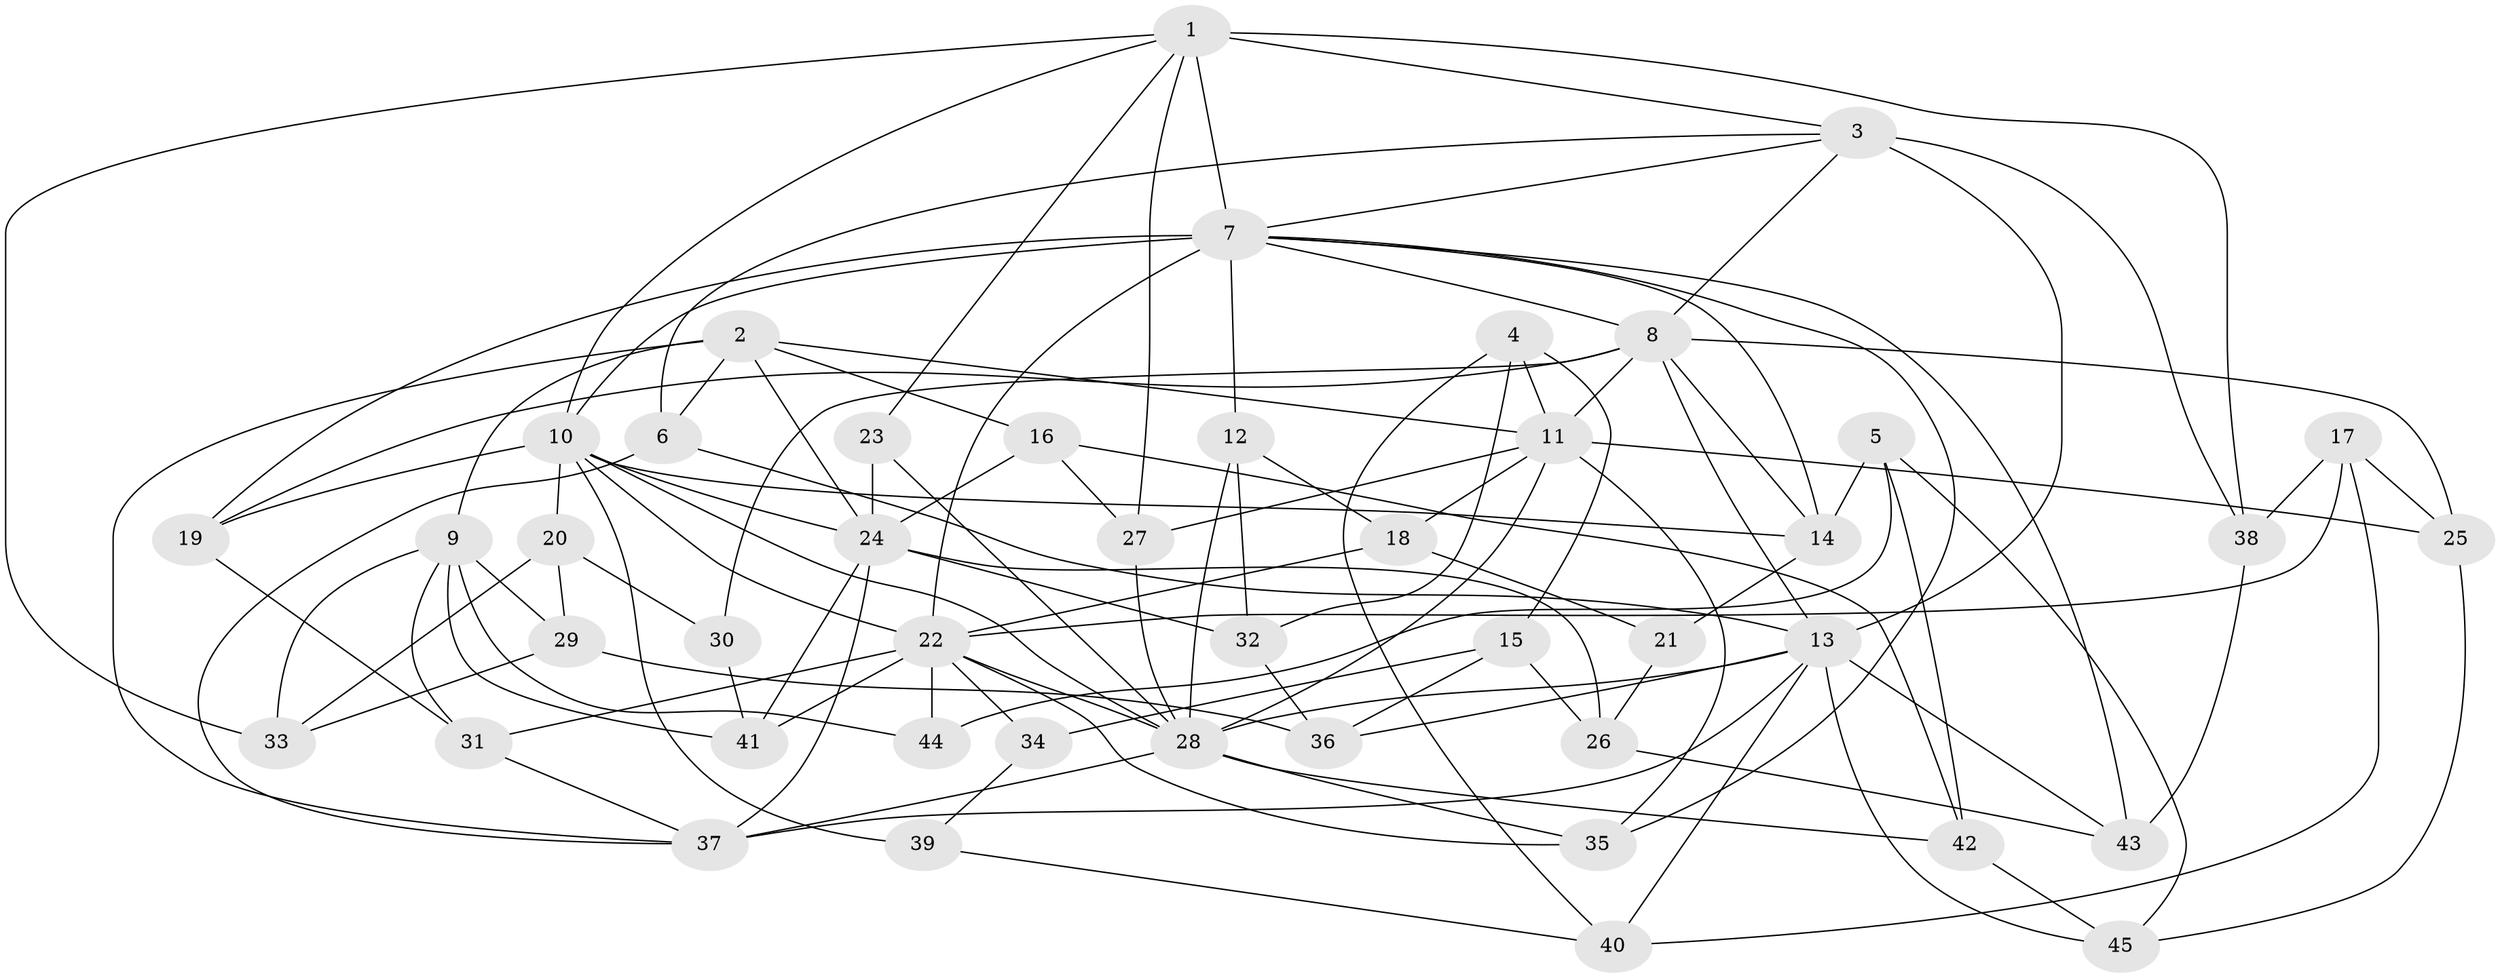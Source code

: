 // original degree distribution, {4: 1.0}
// Generated by graph-tools (version 1.1) at 2025/37/03/09/25 02:37:56]
// undirected, 45 vertices, 113 edges
graph export_dot {
graph [start="1"]
  node [color=gray90,style=filled];
  1;
  2;
  3;
  4;
  5;
  6;
  7;
  8;
  9;
  10;
  11;
  12;
  13;
  14;
  15;
  16;
  17;
  18;
  19;
  20;
  21;
  22;
  23;
  24;
  25;
  26;
  27;
  28;
  29;
  30;
  31;
  32;
  33;
  34;
  35;
  36;
  37;
  38;
  39;
  40;
  41;
  42;
  43;
  44;
  45;
  1 -- 3 [weight=1.0];
  1 -- 7 [weight=2.0];
  1 -- 10 [weight=1.0];
  1 -- 23 [weight=1.0];
  1 -- 27 [weight=1.0];
  1 -- 33 [weight=1.0];
  1 -- 38 [weight=1.0];
  2 -- 6 [weight=1.0];
  2 -- 9 [weight=3.0];
  2 -- 11 [weight=1.0];
  2 -- 16 [weight=1.0];
  2 -- 24 [weight=2.0];
  2 -- 37 [weight=2.0];
  3 -- 6 [weight=1.0];
  3 -- 7 [weight=1.0];
  3 -- 8 [weight=1.0];
  3 -- 13 [weight=3.0];
  3 -- 38 [weight=1.0];
  4 -- 11 [weight=1.0];
  4 -- 15 [weight=1.0];
  4 -- 32 [weight=1.0];
  4 -- 40 [weight=1.0];
  5 -- 14 [weight=1.0];
  5 -- 42 [weight=1.0];
  5 -- 44 [weight=1.0];
  5 -- 45 [weight=1.0];
  6 -- 13 [weight=1.0];
  6 -- 37 [weight=1.0];
  7 -- 8 [weight=1.0];
  7 -- 10 [weight=2.0];
  7 -- 12 [weight=1.0];
  7 -- 14 [weight=1.0];
  7 -- 19 [weight=1.0];
  7 -- 22 [weight=1.0];
  7 -- 35 [weight=1.0];
  7 -- 43 [weight=1.0];
  8 -- 11 [weight=2.0];
  8 -- 13 [weight=1.0];
  8 -- 14 [weight=3.0];
  8 -- 19 [weight=1.0];
  8 -- 25 [weight=1.0];
  8 -- 30 [weight=2.0];
  9 -- 29 [weight=1.0];
  9 -- 31 [weight=1.0];
  9 -- 33 [weight=1.0];
  9 -- 41 [weight=1.0];
  9 -- 44 [weight=1.0];
  10 -- 14 [weight=1.0];
  10 -- 19 [weight=1.0];
  10 -- 20 [weight=1.0];
  10 -- 22 [weight=1.0];
  10 -- 24 [weight=1.0];
  10 -- 28 [weight=2.0];
  10 -- 39 [weight=2.0];
  11 -- 18 [weight=1.0];
  11 -- 25 [weight=1.0];
  11 -- 27 [weight=1.0];
  11 -- 28 [weight=2.0];
  11 -- 35 [weight=1.0];
  12 -- 18 [weight=1.0];
  12 -- 28 [weight=1.0];
  12 -- 32 [weight=1.0];
  13 -- 28 [weight=1.0];
  13 -- 36 [weight=1.0];
  13 -- 37 [weight=2.0];
  13 -- 40 [weight=1.0];
  13 -- 43 [weight=1.0];
  13 -- 45 [weight=1.0];
  14 -- 21 [weight=2.0];
  15 -- 26 [weight=1.0];
  15 -- 34 [weight=1.0];
  15 -- 36 [weight=1.0];
  16 -- 24 [weight=1.0];
  16 -- 27 [weight=1.0];
  16 -- 42 [weight=1.0];
  17 -- 22 [weight=1.0];
  17 -- 25 [weight=1.0];
  17 -- 38 [weight=1.0];
  17 -- 40 [weight=1.0];
  18 -- 21 [weight=1.0];
  18 -- 22 [weight=1.0];
  19 -- 31 [weight=1.0];
  20 -- 29 [weight=1.0];
  20 -- 30 [weight=1.0];
  20 -- 33 [weight=1.0];
  21 -- 26 [weight=1.0];
  22 -- 28 [weight=1.0];
  22 -- 31 [weight=1.0];
  22 -- 34 [weight=2.0];
  22 -- 35 [weight=1.0];
  22 -- 41 [weight=1.0];
  22 -- 44 [weight=2.0];
  23 -- 24 [weight=2.0];
  23 -- 28 [weight=1.0];
  24 -- 26 [weight=1.0];
  24 -- 32 [weight=1.0];
  24 -- 37 [weight=1.0];
  24 -- 41 [weight=1.0];
  25 -- 45 [weight=1.0];
  26 -- 43 [weight=1.0];
  27 -- 28 [weight=1.0];
  28 -- 35 [weight=1.0];
  28 -- 37 [weight=1.0];
  28 -- 42 [weight=1.0];
  29 -- 33 [weight=1.0];
  29 -- 36 [weight=1.0];
  30 -- 41 [weight=1.0];
  31 -- 37 [weight=1.0];
  32 -- 36 [weight=1.0];
  34 -- 39 [weight=1.0];
  38 -- 43 [weight=1.0];
  39 -- 40 [weight=1.0];
  42 -- 45 [weight=1.0];
}

